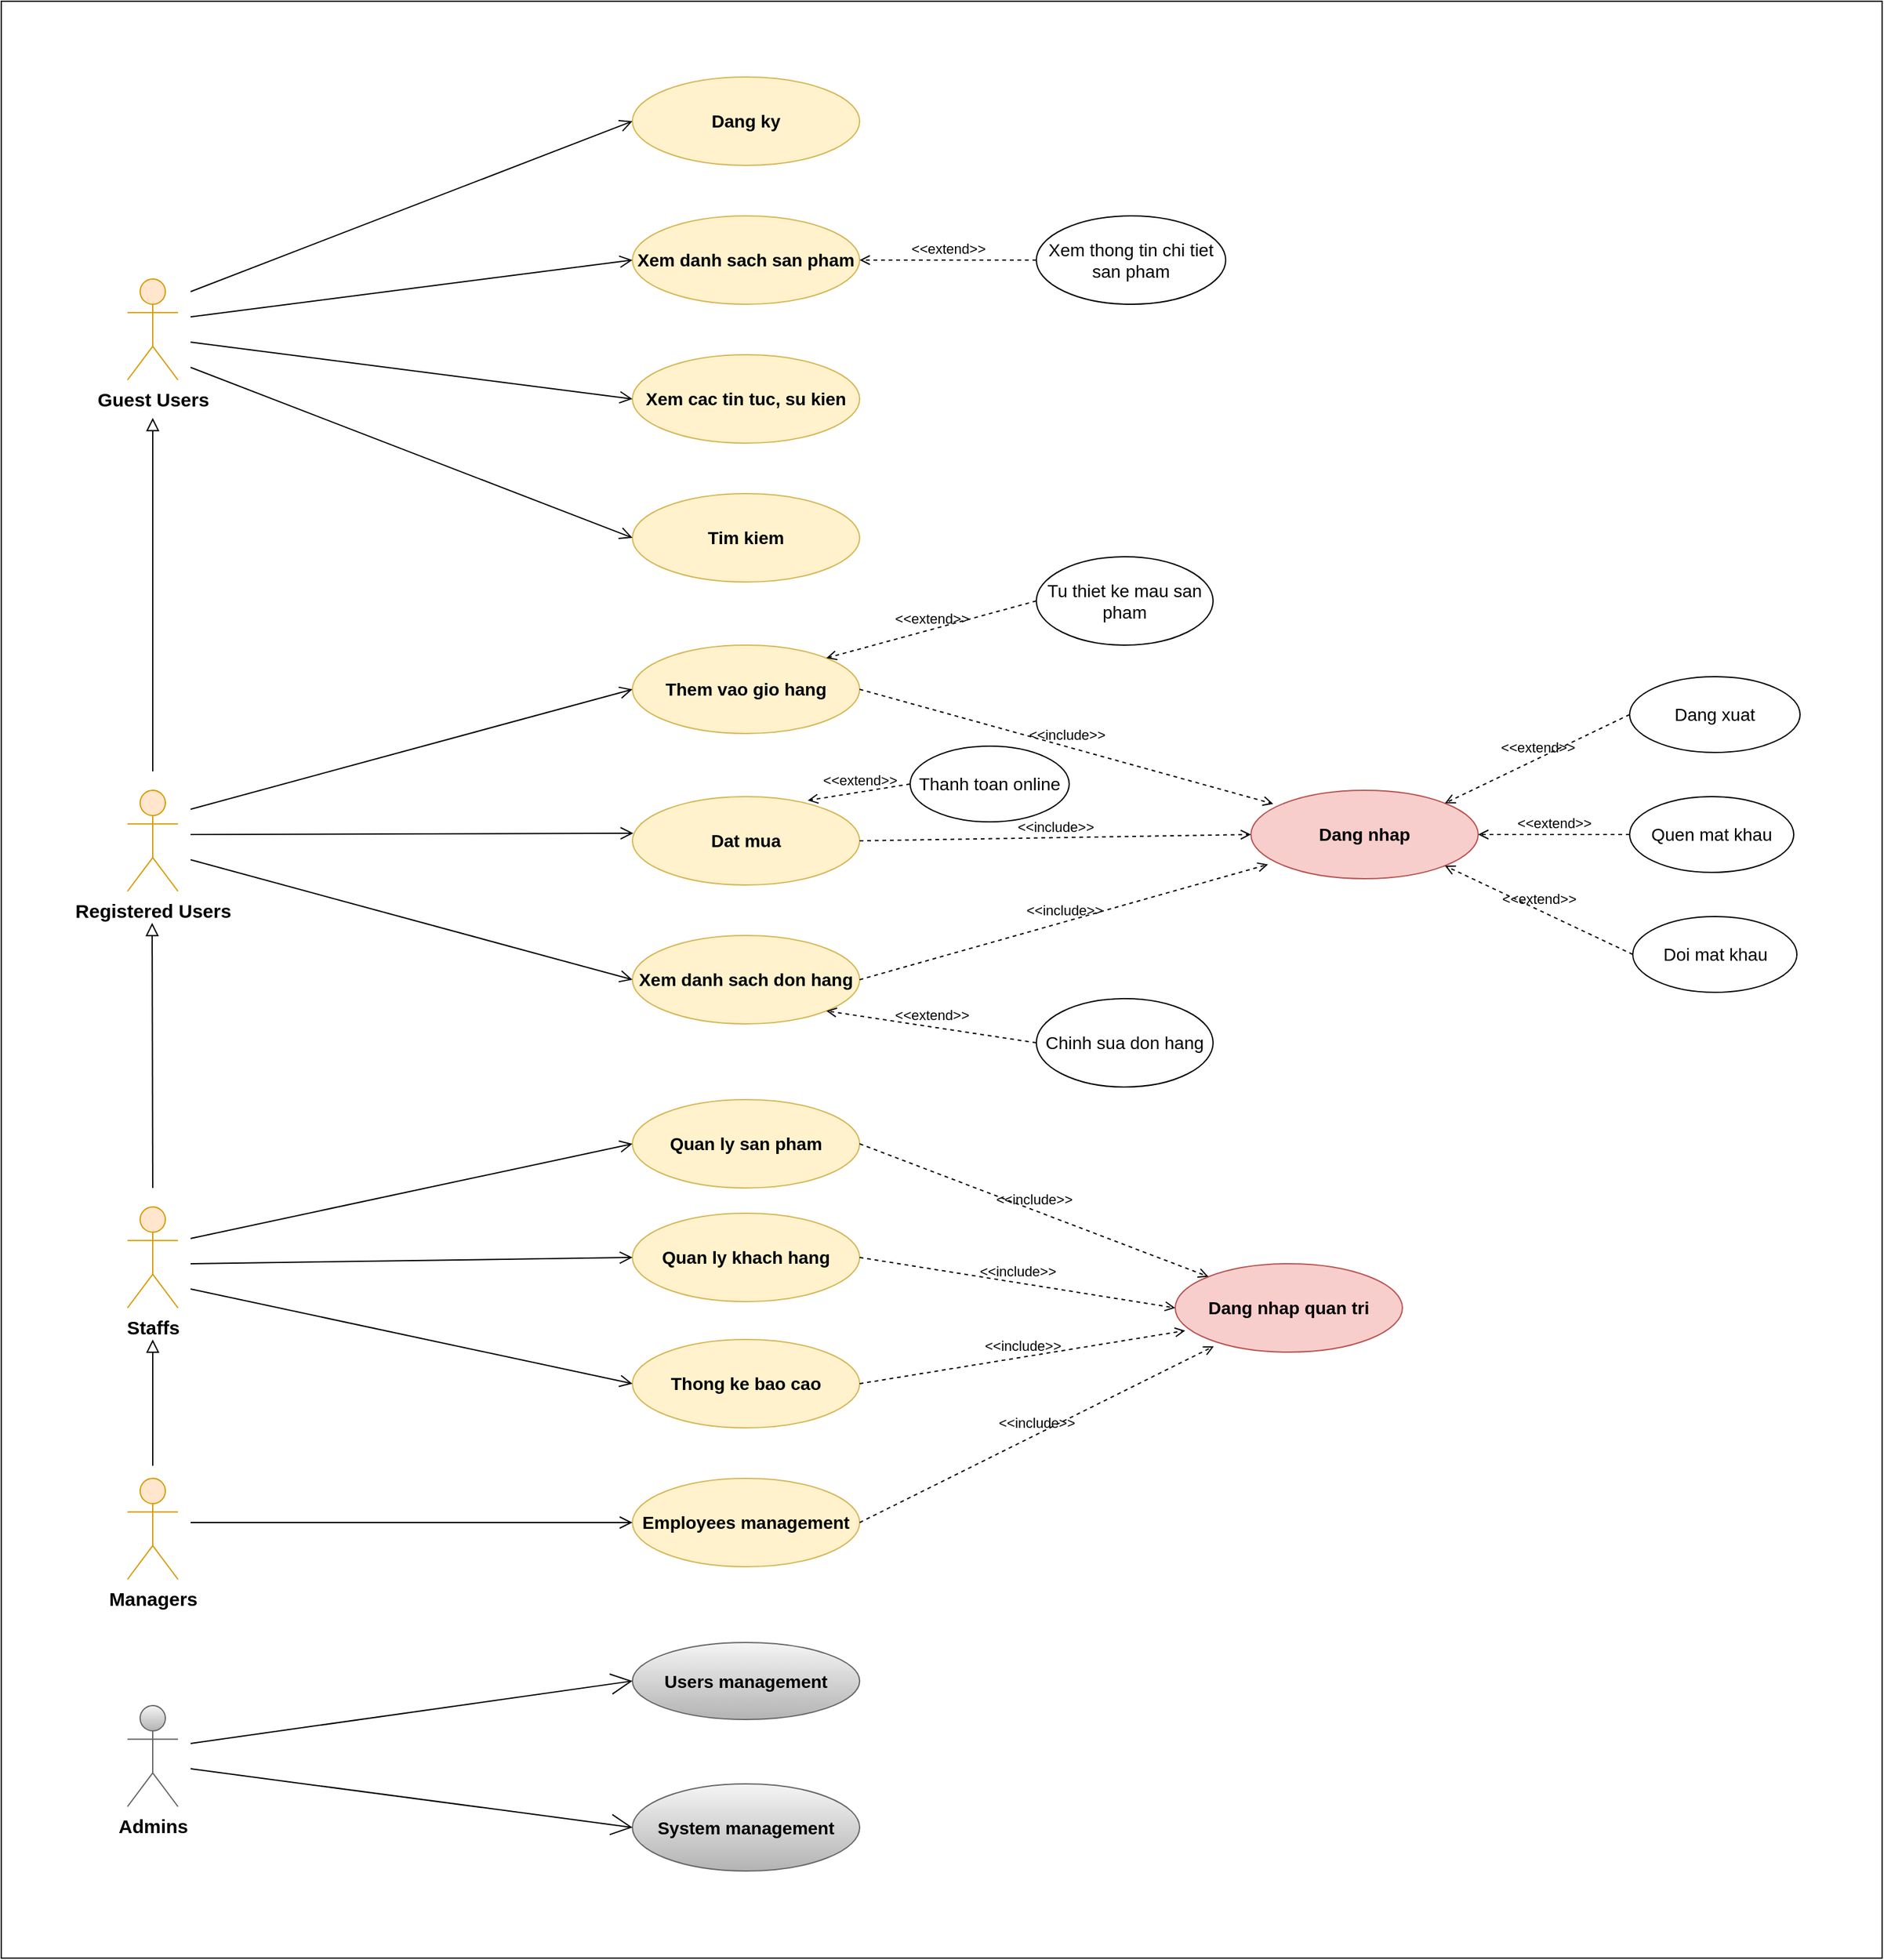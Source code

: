 <mxfile version="21.6.8" type="device">
  <diagram name="Page-1" id="kHOHt6zfAuVw2W45-umo">
    <mxGraphModel dx="-69" dy="2500" grid="1" gridSize="10" guides="1" tooltips="1" connect="1" arrows="1" fold="1" page="1" pageScale="1" pageWidth="827" pageHeight="1169" math="0" shadow="0">
      <root>
        <mxCell id="0" />
        <mxCell id="1" parent="0" />
        <mxCell id="qkw1Q6Vu093MNAPtEX1U-56" value="" style="rounded=0;whiteSpace=wrap;html=1;" vertex="1" parent="1">
          <mxGeometry x="940" y="-470" width="1490" height="1550" as="geometry" />
        </mxCell>
        <mxCell id="G22dxIrqqhjrFOfUFqIZ-2" value="&lt;font style=&quot;font-size: 15px;&quot;&gt;&lt;b&gt;Guest Users&lt;/b&gt;&lt;/font&gt;" style="shape=umlActor;verticalLabelPosition=bottom;verticalAlign=top;html=1;outlineConnect=0;fillColor=#ffe6cc;strokeColor=#d79b00;" parent="1" vertex="1">
          <mxGeometry x="1040" y="-250" width="40" height="80" as="geometry" />
        </mxCell>
        <mxCell id="G22dxIrqqhjrFOfUFqIZ-3" value="&lt;font size=&quot;1&quot; color=&quot;#000000&quot;&gt;&lt;b style=&quot;font-size: 15px;&quot;&gt;Registered Users&lt;/b&gt;&lt;/font&gt;" style="shape=umlActor;verticalLabelPosition=bottom;verticalAlign=top;html=1;outlineConnect=0;fillColor=#ffe6cc;strokeColor=#d79b00;" parent="1" vertex="1">
          <mxGeometry x="1040" y="155" width="40" height="80" as="geometry" />
        </mxCell>
        <mxCell id="G22dxIrqqhjrFOfUFqIZ-5" value="&lt;font size=&quot;1&quot; color=&quot;#000000&quot;&gt;&lt;b style=&quot;font-size: 15px;&quot;&gt;Staffs&lt;/b&gt;&lt;/font&gt;" style="shape=umlActor;verticalLabelPosition=bottom;verticalAlign=top;html=1;outlineConnect=0;fillColor=#ffe6cc;strokeColor=#d79b00;" parent="1" vertex="1">
          <mxGeometry x="1040" y="485" width="40" height="80" as="geometry" />
        </mxCell>
        <mxCell id="G22dxIrqqhjrFOfUFqIZ-6" value="&lt;b&gt;&lt;font style=&quot;font-size: 15px;&quot;&gt;Managers&lt;/font&gt;&lt;/b&gt;" style="shape=umlActor;verticalLabelPosition=bottom;verticalAlign=top;html=1;outlineConnect=0;fillColor=#ffe6cc;strokeColor=#d79b00;" parent="1" vertex="1">
          <mxGeometry x="1040" y="700" width="40" height="80" as="geometry" />
        </mxCell>
        <mxCell id="G22dxIrqqhjrFOfUFqIZ-15" value="&lt;b&gt;&lt;font style=&quot;font-size: 15px;&quot;&gt;Admins&lt;/font&gt;&lt;/b&gt;" style="shape=umlActor;verticalLabelPosition=bottom;verticalAlign=top;html=1;outlineConnect=0;fillColor=#f5f5f5;strokeColor=#666666;gradientColor=#b3b3b3;" parent="1" vertex="1">
          <mxGeometry x="1040" y="880" width="40" height="80" as="geometry" />
        </mxCell>
        <mxCell id="G22dxIrqqhjrFOfUFqIZ-18" value="&lt;font style=&quot;font-size: 14px;&quot;&gt;Dang xuat&lt;/font&gt;" style="ellipse;whiteSpace=wrap;html=1;" parent="1" vertex="1">
          <mxGeometry x="2230" y="65" width="135" height="60" as="geometry" />
        </mxCell>
        <mxCell id="G22dxIrqqhjrFOfUFqIZ-19" value="&lt;font style=&quot;font-size: 14px;&quot;&gt;Doi mat khau&lt;/font&gt;" style="ellipse;whiteSpace=wrap;html=1;" parent="1" vertex="1">
          <mxGeometry x="2232.5" y="255" width="130" height="60" as="geometry" />
        </mxCell>
        <mxCell id="G22dxIrqqhjrFOfUFqIZ-20" value="&lt;b&gt;&lt;font style=&quot;font-size: 14px;&quot;&gt;Employees management&lt;/font&gt;&lt;/b&gt;" style="ellipse;whiteSpace=wrap;html=1;fillColor=#fff2cc;strokeColor=#d6b656;" parent="1" vertex="1">
          <mxGeometry x="1440" y="700" width="180" height="70" as="geometry" />
        </mxCell>
        <mxCell id="G22dxIrqqhjrFOfUFqIZ-21" value="&lt;b&gt;&lt;font style=&quot;font-size: 14px;&quot;&gt;Users management&lt;/font&gt;&lt;/b&gt;" style="ellipse;whiteSpace=wrap;html=1;fillColor=#f5f5f5;strokeColor=#666666;gradientColor=#b3b3b3;" parent="1" vertex="1">
          <mxGeometry x="1440" y="830" width="180" height="61" as="geometry" />
        </mxCell>
        <mxCell id="G22dxIrqqhjrFOfUFqIZ-22" value="&lt;b&gt;&lt;font style=&quot;font-size: 14px;&quot;&gt;System management&lt;/font&gt;&lt;/b&gt;" style="ellipse;whiteSpace=wrap;html=1;fillColor=#f5f5f5;strokeColor=#666666;gradientColor=#b3b3b3;" parent="1" vertex="1">
          <mxGeometry x="1440" y="942" width="180" height="69" as="geometry" />
        </mxCell>
        <mxCell id="G22dxIrqqhjrFOfUFqIZ-34" value="" style="endArrow=open;html=1;rounded=0;entryX=0;entryY=0.5;entryDx=0;entryDy=0;endFill=0;endSize=15;" parent="1" target="G22dxIrqqhjrFOfUFqIZ-21" edge="1">
          <mxGeometry width="50" height="50" relative="1" as="geometry">
            <mxPoint x="1090" y="910" as="sourcePoint" />
            <mxPoint x="1020" y="692" as="targetPoint" />
          </mxGeometry>
        </mxCell>
        <mxCell id="G22dxIrqqhjrFOfUFqIZ-35" value="" style="endArrow=open;html=1;rounded=0;entryX=0;entryY=0.5;entryDx=0;entryDy=0;endFill=0;endSize=15;" parent="1" target="G22dxIrqqhjrFOfUFqIZ-22" edge="1">
          <mxGeometry width="50" height="50" relative="1" as="geometry">
            <mxPoint x="1090" y="930" as="sourcePoint" />
            <mxPoint x="1010" y="762" as="targetPoint" />
          </mxGeometry>
        </mxCell>
        <mxCell id="G22dxIrqqhjrFOfUFqIZ-37" value="&lt;font style=&quot;font-size: 14px;&quot;&gt;Quen mat khau&lt;/font&gt;" style="ellipse;whiteSpace=wrap;html=1;" parent="1" vertex="1">
          <mxGeometry x="2230" y="160" width="130" height="60" as="geometry" />
        </mxCell>
        <mxCell id="qkw1Q6Vu093MNAPtEX1U-2" value="" style="endArrow=block;html=1;rounded=0;align=center;verticalAlign=bottom;endFill=0;labelBackgroundColor=none;endSize=8;" edge="1" parent="1">
          <mxGeometry relative="1" as="geometry">
            <mxPoint x="1060" y="140" as="sourcePoint" />
            <mxPoint x="1060" y="-140" as="targetPoint" />
          </mxGeometry>
        </mxCell>
        <mxCell id="qkw1Q6Vu093MNAPtEX1U-3" value="" style="resizable=0;html=1;align=center;verticalAlign=top;labelBackgroundColor=none;" connectable="0" vertex="1" parent="qkw1Q6Vu093MNAPtEX1U-2">
          <mxGeometry relative="1" as="geometry">
            <mxPoint y="-40" as="offset" />
          </mxGeometry>
        </mxCell>
        <mxCell id="qkw1Q6Vu093MNAPtEX1U-4" value="" style="endArrow=block;html=1;rounded=0;align=center;verticalAlign=bottom;endFill=0;labelBackgroundColor=none;endSize=8;" edge="1" parent="1">
          <mxGeometry relative="1" as="geometry">
            <mxPoint x="1060" y="470" as="sourcePoint" />
            <mxPoint x="1059.52" y="260" as="targetPoint" />
          </mxGeometry>
        </mxCell>
        <mxCell id="qkw1Q6Vu093MNAPtEX1U-5" value="" style="resizable=0;html=1;align=center;verticalAlign=top;labelBackgroundColor=none;" connectable="0" vertex="1" parent="qkw1Q6Vu093MNAPtEX1U-4">
          <mxGeometry relative="1" as="geometry">
            <mxPoint y="-110" as="offset" />
          </mxGeometry>
        </mxCell>
        <mxCell id="qkw1Q6Vu093MNAPtEX1U-6" value="" style="endArrow=block;html=1;rounded=0;align=center;verticalAlign=bottom;endFill=0;labelBackgroundColor=none;endSize=8;" edge="1" parent="1">
          <mxGeometry relative="1" as="geometry">
            <mxPoint x="1060" y="690" as="sourcePoint" />
            <mxPoint x="1060" y="590" as="targetPoint" />
          </mxGeometry>
        </mxCell>
        <mxCell id="qkw1Q6Vu093MNAPtEX1U-7" value="" style="resizable=0;html=1;align=center;verticalAlign=top;labelBackgroundColor=none;" connectable="0" vertex="1" parent="qkw1Q6Vu093MNAPtEX1U-6">
          <mxGeometry relative="1" as="geometry" />
        </mxCell>
        <mxCell id="qkw1Q6Vu093MNAPtEX1U-8" value="&lt;b&gt;&lt;font style=&quot;font-size: 14px;&quot;&gt;Xem danh sach san pham&lt;/font&gt;&lt;/b&gt;" style="ellipse;whiteSpace=wrap;html=1;fillColor=#fff2cc;strokeColor=#d6b656;" vertex="1" parent="1">
          <mxGeometry x="1440" y="-300" width="180" height="70" as="geometry" />
        </mxCell>
        <mxCell id="qkw1Q6Vu093MNAPtEX1U-10" value="&lt;font style=&quot;font-size: 14px;&quot;&gt;Xem thong tin chi tiet san pham&lt;/font&gt;" style="ellipse;whiteSpace=wrap;html=1;" vertex="1" parent="1">
          <mxGeometry x="1760" y="-300" width="150" height="70" as="geometry" />
        </mxCell>
        <mxCell id="qkw1Q6Vu093MNAPtEX1U-11" value="&lt;b&gt;&lt;font style=&quot;font-size: 14px;&quot;&gt;Xem cac tin tuc, su kien&lt;/font&gt;&lt;/b&gt;" style="ellipse;whiteSpace=wrap;html=1;fillColor=#fff2cc;strokeColor=#d6b656;" vertex="1" parent="1">
          <mxGeometry x="1440" y="-190" width="180" height="70" as="geometry" />
        </mxCell>
        <mxCell id="qkw1Q6Vu093MNAPtEX1U-12" value="&lt;b&gt;&lt;font style=&quot;font-size: 14px;&quot;&gt;Tim kiem&lt;/font&gt;&lt;/b&gt;" style="ellipse;whiteSpace=wrap;html=1;fillColor=#fff2cc;strokeColor=#d6b656;" vertex="1" parent="1">
          <mxGeometry x="1440" y="-80" width="180" height="70" as="geometry" />
        </mxCell>
        <mxCell id="qkw1Q6Vu093MNAPtEX1U-14" value="&lt;b&gt;&lt;font style=&quot;font-size: 14px;&quot;&gt;Them vao gio hang&lt;/font&gt;&lt;/b&gt;" style="ellipse;whiteSpace=wrap;html=1;fillColor=#fff2cc;strokeColor=#d6b656;" vertex="1" parent="1">
          <mxGeometry x="1440" y="40" width="180" height="70" as="geometry" />
        </mxCell>
        <mxCell id="qkw1Q6Vu093MNAPtEX1U-15" value="&lt;font style=&quot;font-size: 14px;&quot;&gt;Tu thiet ke mau san pham&lt;/font&gt;" style="ellipse;whiteSpace=wrap;html=1;" vertex="1" parent="1">
          <mxGeometry x="1760" y="-30" width="140" height="70" as="geometry" />
        </mxCell>
        <mxCell id="qkw1Q6Vu093MNAPtEX1U-16" value="&lt;b&gt;&lt;font style=&quot;font-size: 14px;&quot;&gt;Dat mua&lt;/font&gt;&lt;/b&gt;" style="ellipse;whiteSpace=wrap;html=1;fillColor=#fff2cc;strokeColor=#d6b656;" vertex="1" parent="1">
          <mxGeometry x="1440" y="160" width="180" height="70" as="geometry" />
        </mxCell>
        <mxCell id="qkw1Q6Vu093MNAPtEX1U-17" value="&lt;b&gt;&lt;font style=&quot;font-size: 14px;&quot;&gt;Xem danh sach don hang&lt;/font&gt;&lt;/b&gt;" style="ellipse;whiteSpace=wrap;html=1;fillColor=#fff2cc;strokeColor=#d6b656;" vertex="1" parent="1">
          <mxGeometry x="1440" y="270" width="180" height="70" as="geometry" />
        </mxCell>
        <mxCell id="qkw1Q6Vu093MNAPtEX1U-18" value="&lt;font style=&quot;font-size: 14px;&quot;&gt;Chinh sua don hang&lt;/font&gt;" style="ellipse;whiteSpace=wrap;html=1;" vertex="1" parent="1">
          <mxGeometry x="1760" y="320" width="140" height="70" as="geometry" />
        </mxCell>
        <mxCell id="qkw1Q6Vu093MNAPtEX1U-19" value="&lt;font style=&quot;font-size: 14px;&quot;&gt;Thanh toan online&lt;/font&gt;" style="ellipse;whiteSpace=wrap;html=1;" vertex="1" parent="1">
          <mxGeometry x="1660" y="120" width="126" height="60" as="geometry" />
        </mxCell>
        <mxCell id="qkw1Q6Vu093MNAPtEX1U-20" value="&lt;b&gt;&lt;font style=&quot;font-size: 14px;&quot;&gt;Quan ly san pham&lt;/font&gt;&lt;/b&gt;" style="ellipse;whiteSpace=wrap;html=1;fillColor=#fff2cc;strokeColor=#d6b656;" vertex="1" parent="1">
          <mxGeometry x="1440" y="400" width="180" height="70" as="geometry" />
        </mxCell>
        <mxCell id="qkw1Q6Vu093MNAPtEX1U-21" value="&lt;b&gt;&lt;font style=&quot;font-size: 14px;&quot;&gt;Quan ly khach hang&lt;/font&gt;&lt;/b&gt;" style="ellipse;whiteSpace=wrap;html=1;fillColor=#fff2cc;strokeColor=#d6b656;" vertex="1" parent="1">
          <mxGeometry x="1440" y="490" width="180" height="70" as="geometry" />
        </mxCell>
        <mxCell id="qkw1Q6Vu093MNAPtEX1U-22" value="&lt;b&gt;&lt;font style=&quot;font-size: 14px;&quot;&gt;Thong ke bao cao&lt;/font&gt;&lt;/b&gt;" style="ellipse;whiteSpace=wrap;html=1;fillColor=#fff2cc;strokeColor=#d6b656;" vertex="1" parent="1">
          <mxGeometry x="1440" y="590" width="180" height="70" as="geometry" />
        </mxCell>
        <mxCell id="qkw1Q6Vu093MNAPtEX1U-23" value="&lt;b&gt;&lt;font style=&quot;font-size: 14px;&quot;&gt;Dang ky&lt;/font&gt;&lt;/b&gt;" style="ellipse;whiteSpace=wrap;html=1;fillColor=#fff2cc;strokeColor=#d6b656;" vertex="1" parent="1">
          <mxGeometry x="1440" y="-410" width="180" height="70" as="geometry" />
        </mxCell>
        <mxCell id="qkw1Q6Vu093MNAPtEX1U-24" value="&lt;b&gt;&lt;font style=&quot;font-size: 14px;&quot;&gt;Dang nhap&lt;/font&gt;&lt;/b&gt;" style="ellipse;whiteSpace=wrap;html=1;fillColor=#f8cecc;strokeColor=#b85450;" vertex="1" parent="1">
          <mxGeometry x="1930" y="155" width="180" height="70" as="geometry" />
        </mxCell>
        <mxCell id="qkw1Q6Vu093MNAPtEX1U-25" value="&lt;b&gt;&lt;font style=&quot;font-size: 14px;&quot;&gt;Dang nhap quan tri&lt;/font&gt;&lt;/b&gt;" style="ellipse;whiteSpace=wrap;html=1;fillColor=#f8cecc;strokeColor=#b85450;" vertex="1" parent="1">
          <mxGeometry x="1870" y="530" width="180" height="70" as="geometry" />
        </mxCell>
        <mxCell id="qkw1Q6Vu093MNAPtEX1U-26" value="" style="endArrow=open;startArrow=none;endFill=0;startFill=0;endSize=8;html=1;verticalAlign=bottom;labelBackgroundColor=none;strokeWidth=1;rounded=0;entryX=0;entryY=0.5;entryDx=0;entryDy=0;" edge="1" parent="1" target="qkw1Q6Vu093MNAPtEX1U-23">
          <mxGeometry width="160" relative="1" as="geometry">
            <mxPoint x="1090" y="-240" as="sourcePoint" />
            <mxPoint x="1860" y="130" as="targetPoint" />
          </mxGeometry>
        </mxCell>
        <mxCell id="qkw1Q6Vu093MNAPtEX1U-28" value="" style="endArrow=open;startArrow=none;endFill=0;startFill=0;endSize=8;html=1;verticalAlign=bottom;labelBackgroundColor=none;strokeWidth=1;rounded=0;entryX=0;entryY=0.5;entryDx=0;entryDy=0;" edge="1" parent="1" target="qkw1Q6Vu093MNAPtEX1U-8">
          <mxGeometry width="160" relative="1" as="geometry">
            <mxPoint x="1090" y="-220" as="sourcePoint" />
            <mxPoint x="1570" y="-195" as="targetPoint" />
          </mxGeometry>
        </mxCell>
        <mxCell id="qkw1Q6Vu093MNAPtEX1U-29" value="" style="endArrow=open;startArrow=none;endFill=0;startFill=0;endSize=8;html=1;verticalAlign=bottom;labelBackgroundColor=none;strokeWidth=1;rounded=0;entryX=0;entryY=0.5;entryDx=0;entryDy=0;" edge="1" parent="1" target="qkw1Q6Vu093MNAPtEX1U-11">
          <mxGeometry width="160" relative="1" as="geometry">
            <mxPoint x="1090" y="-200" as="sourcePoint" />
            <mxPoint x="1570" y="-225" as="targetPoint" />
          </mxGeometry>
        </mxCell>
        <mxCell id="qkw1Q6Vu093MNAPtEX1U-30" value="" style="endArrow=open;startArrow=none;endFill=0;startFill=0;endSize=8;html=1;verticalAlign=bottom;labelBackgroundColor=none;strokeWidth=1;rounded=0;entryX=0;entryY=0.5;entryDx=0;entryDy=0;" edge="1" parent="1" target="qkw1Q6Vu093MNAPtEX1U-12">
          <mxGeometry width="160" relative="1" as="geometry">
            <mxPoint x="1090" y="-180" as="sourcePoint" />
            <mxPoint x="1580" y="-215" as="targetPoint" />
          </mxGeometry>
        </mxCell>
        <mxCell id="qkw1Q6Vu093MNAPtEX1U-31" value="&amp;lt;&amp;lt;extend&amp;gt;&amp;gt;" style="html=1;verticalAlign=bottom;labelBackgroundColor=none;endArrow=open;endFill=0;dashed=1;rounded=0;entryX=1;entryY=0.5;entryDx=0;entryDy=0;exitX=0;exitY=0.5;exitDx=0;exitDy=0;" edge="1" parent="1" source="qkw1Q6Vu093MNAPtEX1U-10" target="qkw1Q6Vu093MNAPtEX1U-8">
          <mxGeometry width="160" relative="1" as="geometry">
            <mxPoint x="1910" y="-70" as="sourcePoint" />
            <mxPoint x="2070" y="-70" as="targetPoint" />
          </mxGeometry>
        </mxCell>
        <mxCell id="qkw1Q6Vu093MNAPtEX1U-32" value="" style="endArrow=open;startArrow=none;endFill=0;startFill=0;endSize=8;html=1;verticalAlign=bottom;labelBackgroundColor=none;strokeWidth=1;rounded=0;entryX=0;entryY=0.5;entryDx=0;entryDy=0;" edge="1" parent="1" target="qkw1Q6Vu093MNAPtEX1U-14">
          <mxGeometry width="160" relative="1" as="geometry">
            <mxPoint x="1090" y="170" as="sourcePoint" />
            <mxPoint x="1470" y="150" as="targetPoint" />
          </mxGeometry>
        </mxCell>
        <mxCell id="qkw1Q6Vu093MNAPtEX1U-33" value="" style="endArrow=open;startArrow=none;endFill=0;startFill=0;endSize=8;html=1;verticalAlign=bottom;labelBackgroundColor=none;strokeWidth=1;rounded=0;entryX=0.004;entryY=0.414;entryDx=0;entryDy=0;entryPerimeter=0;" edge="1" parent="1" target="qkw1Q6Vu093MNAPtEX1U-16">
          <mxGeometry width="160" relative="1" as="geometry">
            <mxPoint x="1090" y="190" as="sourcePoint" />
            <mxPoint x="1575" y="155" as="targetPoint" />
          </mxGeometry>
        </mxCell>
        <mxCell id="qkw1Q6Vu093MNAPtEX1U-34" value="" style="endArrow=open;startArrow=none;endFill=0;startFill=0;endSize=8;html=1;verticalAlign=bottom;labelBackgroundColor=none;strokeWidth=1;rounded=0;entryX=0;entryY=0.5;entryDx=0;entryDy=0;" edge="1" parent="1" target="qkw1Q6Vu093MNAPtEX1U-17">
          <mxGeometry width="160" relative="1" as="geometry">
            <mxPoint x="1090" y="210" as="sourcePoint" />
            <mxPoint x="1625" y="232.5" as="targetPoint" />
          </mxGeometry>
        </mxCell>
        <mxCell id="qkw1Q6Vu093MNAPtEX1U-35" value="&amp;lt;&amp;lt;extend&amp;gt;&amp;gt;" style="html=1;verticalAlign=bottom;labelBackgroundColor=none;endArrow=open;endFill=0;dashed=1;rounded=0;exitX=0;exitY=0.5;exitDx=0;exitDy=0;entryX=1;entryY=0;entryDx=0;entryDy=0;" edge="1" parent="1" source="qkw1Q6Vu093MNAPtEX1U-15" target="qkw1Q6Vu093MNAPtEX1U-14">
          <mxGeometry width="160" relative="1" as="geometry">
            <mxPoint x="1920" y="210" as="sourcePoint" />
            <mxPoint x="2080" y="210" as="targetPoint" />
          </mxGeometry>
        </mxCell>
        <mxCell id="qkw1Q6Vu093MNAPtEX1U-36" value="&amp;lt;&amp;lt;extend&amp;gt;&amp;gt;" style="html=1;verticalAlign=bottom;labelBackgroundColor=none;endArrow=open;endFill=0;dashed=1;rounded=0;exitX=0;exitY=0.5;exitDx=0;exitDy=0;entryX=0.772;entryY=0.043;entryDx=0;entryDy=0;entryPerimeter=0;" edge="1" parent="1" source="qkw1Q6Vu093MNAPtEX1U-19" target="qkw1Q6Vu093MNAPtEX1U-16">
          <mxGeometry width="160" relative="1" as="geometry">
            <mxPoint x="1920" y="360" as="sourcePoint" />
            <mxPoint x="1590" y="190" as="targetPoint" />
          </mxGeometry>
        </mxCell>
        <mxCell id="qkw1Q6Vu093MNAPtEX1U-37" value="&amp;lt;&amp;lt;extend&amp;gt;&amp;gt;" style="html=1;verticalAlign=bottom;labelBackgroundColor=none;endArrow=open;endFill=0;dashed=1;rounded=0;exitX=0;exitY=0.5;exitDx=0;exitDy=0;entryX=1;entryY=1;entryDx=0;entryDy=0;" edge="1" parent="1" source="qkw1Q6Vu093MNAPtEX1U-18" target="qkw1Q6Vu093MNAPtEX1U-17">
          <mxGeometry width="160" relative="1" as="geometry">
            <mxPoint x="1930" y="420" as="sourcePoint" />
            <mxPoint x="2090" y="420" as="targetPoint" />
          </mxGeometry>
        </mxCell>
        <mxCell id="qkw1Q6Vu093MNAPtEX1U-38" value="" style="endArrow=open;startArrow=none;endFill=0;startFill=0;endSize=8;html=1;verticalAlign=bottom;labelBackgroundColor=none;strokeWidth=1;rounded=0;entryX=0;entryY=0.5;entryDx=0;entryDy=0;" edge="1" parent="1" target="qkw1Q6Vu093MNAPtEX1U-20">
          <mxGeometry width="160" relative="1" as="geometry">
            <mxPoint x="1090" y="510" as="sourcePoint" />
            <mxPoint x="1830" y="400" as="targetPoint" />
          </mxGeometry>
        </mxCell>
        <mxCell id="qkw1Q6Vu093MNAPtEX1U-39" value="" style="endArrow=open;startArrow=none;endFill=0;startFill=0;endSize=8;html=1;verticalAlign=bottom;labelBackgroundColor=none;strokeWidth=1;rounded=0;entryX=0;entryY=0.5;entryDx=0;entryDy=0;" edge="1" parent="1" target="qkw1Q6Vu093MNAPtEX1U-21">
          <mxGeometry width="160" relative="1" as="geometry">
            <mxPoint x="1090" y="530" as="sourcePoint" />
            <mxPoint x="1560" y="470" as="targetPoint" />
          </mxGeometry>
        </mxCell>
        <mxCell id="qkw1Q6Vu093MNAPtEX1U-40" value="" style="endArrow=open;startArrow=none;endFill=0;startFill=0;endSize=8;html=1;verticalAlign=bottom;labelBackgroundColor=none;strokeWidth=1;rounded=0;entryX=0;entryY=0.5;entryDx=0;entryDy=0;" edge="1" parent="1" target="qkw1Q6Vu093MNAPtEX1U-22">
          <mxGeometry width="160" relative="1" as="geometry">
            <mxPoint x="1090" y="550" as="sourcePoint" />
            <mxPoint x="1537" y="590" as="targetPoint" />
          </mxGeometry>
        </mxCell>
        <mxCell id="qkw1Q6Vu093MNAPtEX1U-41" value="&amp;lt;&amp;lt;include&amp;gt;&amp;gt;" style="html=1;verticalAlign=bottom;labelBackgroundColor=none;endArrow=open;endFill=0;dashed=1;rounded=0;exitX=1;exitY=0.5;exitDx=0;exitDy=0;entryX=0.098;entryY=0.153;entryDx=0;entryDy=0;entryPerimeter=0;" edge="1" parent="1" source="qkw1Q6Vu093MNAPtEX1U-14" target="qkw1Q6Vu093MNAPtEX1U-24">
          <mxGeometry width="160" relative="1" as="geometry">
            <mxPoint x="1880" y="380" as="sourcePoint" />
            <mxPoint x="2110" y="150" as="targetPoint" />
          </mxGeometry>
        </mxCell>
        <mxCell id="qkw1Q6Vu093MNAPtEX1U-42" value="&amp;lt;&amp;lt;include&amp;gt;&amp;gt;" style="html=1;verticalAlign=bottom;labelBackgroundColor=none;endArrow=open;endFill=0;dashed=1;rounded=0;entryX=0;entryY=0.5;entryDx=0;entryDy=0;exitX=1;exitY=0.5;exitDx=0;exitDy=0;" edge="1" parent="1" source="qkw1Q6Vu093MNAPtEX1U-16" target="qkw1Q6Vu093MNAPtEX1U-24">
          <mxGeometry width="160" relative="1" as="geometry">
            <mxPoint x="1670" y="270" as="sourcePoint" />
            <mxPoint x="2040" y="380" as="targetPoint" />
          </mxGeometry>
        </mxCell>
        <mxCell id="qkw1Q6Vu093MNAPtEX1U-43" value="&amp;lt;&amp;lt;include&amp;gt;&amp;gt;" style="html=1;verticalAlign=bottom;labelBackgroundColor=none;endArrow=open;endFill=0;dashed=1;rounded=0;entryX=0.075;entryY=0.839;entryDx=0;entryDy=0;entryPerimeter=0;exitX=1;exitY=0.5;exitDx=0;exitDy=0;" edge="1" parent="1" source="qkw1Q6Vu093MNAPtEX1U-17" target="qkw1Q6Vu093MNAPtEX1U-24">
          <mxGeometry width="160" relative="1" as="geometry">
            <mxPoint x="1640" y="360" as="sourcePoint" />
            <mxPoint x="2110" y="280" as="targetPoint" />
          </mxGeometry>
        </mxCell>
        <mxCell id="qkw1Q6Vu093MNAPtEX1U-44" value="&amp;lt;&amp;lt;include&amp;gt;&amp;gt;" style="html=1;verticalAlign=bottom;labelBackgroundColor=none;endArrow=open;endFill=0;dashed=1;rounded=0;exitX=1;exitY=0.5;exitDx=0;exitDy=0;entryX=0;entryY=0;entryDx=0;entryDy=0;" edge="1" parent="1" source="qkw1Q6Vu093MNAPtEX1U-20" target="qkw1Q6Vu093MNAPtEX1U-25">
          <mxGeometry width="160" relative="1" as="geometry">
            <mxPoint x="1770" y="420" as="sourcePoint" />
            <mxPoint x="2040" y="610" as="targetPoint" />
          </mxGeometry>
        </mxCell>
        <mxCell id="qkw1Q6Vu093MNAPtEX1U-45" value="&amp;lt;&amp;lt;include&amp;gt;&amp;gt;" style="html=1;verticalAlign=bottom;labelBackgroundColor=none;endArrow=open;endFill=0;dashed=1;rounded=0;exitX=1;exitY=0.5;exitDx=0;exitDy=0;entryX=0;entryY=0.5;entryDx=0;entryDy=0;" edge="1" parent="1" source="qkw1Q6Vu093MNAPtEX1U-21" target="qkw1Q6Vu093MNAPtEX1U-25">
          <mxGeometry width="160" relative="1" as="geometry">
            <mxPoint x="1880" y="610" as="sourcePoint" />
            <mxPoint x="2040" y="610" as="targetPoint" />
          </mxGeometry>
        </mxCell>
        <mxCell id="qkw1Q6Vu093MNAPtEX1U-46" value="&amp;lt;&amp;lt;include&amp;gt;&amp;gt;" style="html=1;verticalAlign=bottom;labelBackgroundColor=none;endArrow=open;endFill=0;dashed=1;rounded=0;exitX=1;exitY=0.5;exitDx=0;exitDy=0;entryX=0.044;entryY=0.757;entryDx=0;entryDy=0;entryPerimeter=0;" edge="1" parent="1" source="qkw1Q6Vu093MNAPtEX1U-22" target="qkw1Q6Vu093MNAPtEX1U-25">
          <mxGeometry width="160" relative="1" as="geometry">
            <mxPoint x="1880" y="610" as="sourcePoint" />
            <mxPoint x="1950" y="630" as="targetPoint" />
          </mxGeometry>
        </mxCell>
        <mxCell id="qkw1Q6Vu093MNAPtEX1U-47" value="&amp;lt;&amp;lt;include&amp;gt;&amp;gt;" style="html=1;verticalAlign=bottom;labelBackgroundColor=none;endArrow=open;endFill=0;dashed=1;rounded=0;exitX=1;exitY=0.5;exitDx=0;exitDy=0;entryX=0.17;entryY=0.934;entryDx=0;entryDy=0;entryPerimeter=0;" edge="1" parent="1" source="G22dxIrqqhjrFOfUFqIZ-20" target="qkw1Q6Vu093MNAPtEX1U-25">
          <mxGeometry width="160" relative="1" as="geometry">
            <mxPoint x="1840" y="739.5" as="sourcePoint" />
            <mxPoint x="1910" y="610" as="targetPoint" />
          </mxGeometry>
        </mxCell>
        <mxCell id="qkw1Q6Vu093MNAPtEX1U-48" value="&amp;lt;&amp;lt;extend&amp;gt;&amp;gt;" style="html=1;verticalAlign=bottom;labelBackgroundColor=none;endArrow=open;endFill=0;dashed=1;rounded=0;exitX=0;exitY=0.5;exitDx=0;exitDy=0;entryX=1;entryY=0;entryDx=0;entryDy=0;" edge="1" parent="1" source="G22dxIrqqhjrFOfUFqIZ-18" target="qkw1Q6Vu093MNAPtEX1U-24">
          <mxGeometry width="160" relative="1" as="geometry">
            <mxPoint x="2220" y="600" as="sourcePoint" />
            <mxPoint x="2380" y="600" as="targetPoint" />
          </mxGeometry>
        </mxCell>
        <mxCell id="qkw1Q6Vu093MNAPtEX1U-50" value="&amp;lt;&amp;lt;extend&amp;gt;&amp;gt;" style="html=1;verticalAlign=bottom;labelBackgroundColor=none;endArrow=open;endFill=0;dashed=1;rounded=0;exitX=0;exitY=0.5;exitDx=0;exitDy=0;entryX=1;entryY=0.5;entryDx=0;entryDy=0;" edge="1" parent="1" source="G22dxIrqqhjrFOfUFqIZ-37" target="qkw1Q6Vu093MNAPtEX1U-24">
          <mxGeometry width="160" relative="1" as="geometry">
            <mxPoint x="2220" y="600" as="sourcePoint" />
            <mxPoint x="2380" y="600" as="targetPoint" />
          </mxGeometry>
        </mxCell>
        <mxCell id="qkw1Q6Vu093MNAPtEX1U-51" value="&amp;lt;&amp;lt;extend&amp;gt;&amp;gt;" style="html=1;verticalAlign=bottom;labelBackgroundColor=none;endArrow=open;endFill=0;dashed=1;rounded=0;exitX=0;exitY=0.5;exitDx=0;exitDy=0;entryX=1;entryY=1;entryDx=0;entryDy=0;" edge="1" parent="1" source="G22dxIrqqhjrFOfUFqIZ-19" target="qkw1Q6Vu093MNAPtEX1U-24">
          <mxGeometry width="160" relative="1" as="geometry">
            <mxPoint x="2220" y="600" as="sourcePoint" />
            <mxPoint x="2380" y="600" as="targetPoint" />
          </mxGeometry>
        </mxCell>
        <mxCell id="qkw1Q6Vu093MNAPtEX1U-52" value="" style="endArrow=open;startArrow=none;endFill=0;startFill=0;endSize=8;html=1;verticalAlign=bottom;labelBackgroundColor=none;strokeWidth=1;rounded=0;entryX=0;entryY=0.5;entryDx=0;entryDy=0;" edge="1" parent="1" target="G22dxIrqqhjrFOfUFqIZ-20">
          <mxGeometry width="160" relative="1" as="geometry">
            <mxPoint x="1090" y="735" as="sourcePoint" />
            <mxPoint x="1450" y="940" as="targetPoint" />
          </mxGeometry>
        </mxCell>
      </root>
    </mxGraphModel>
  </diagram>
</mxfile>
